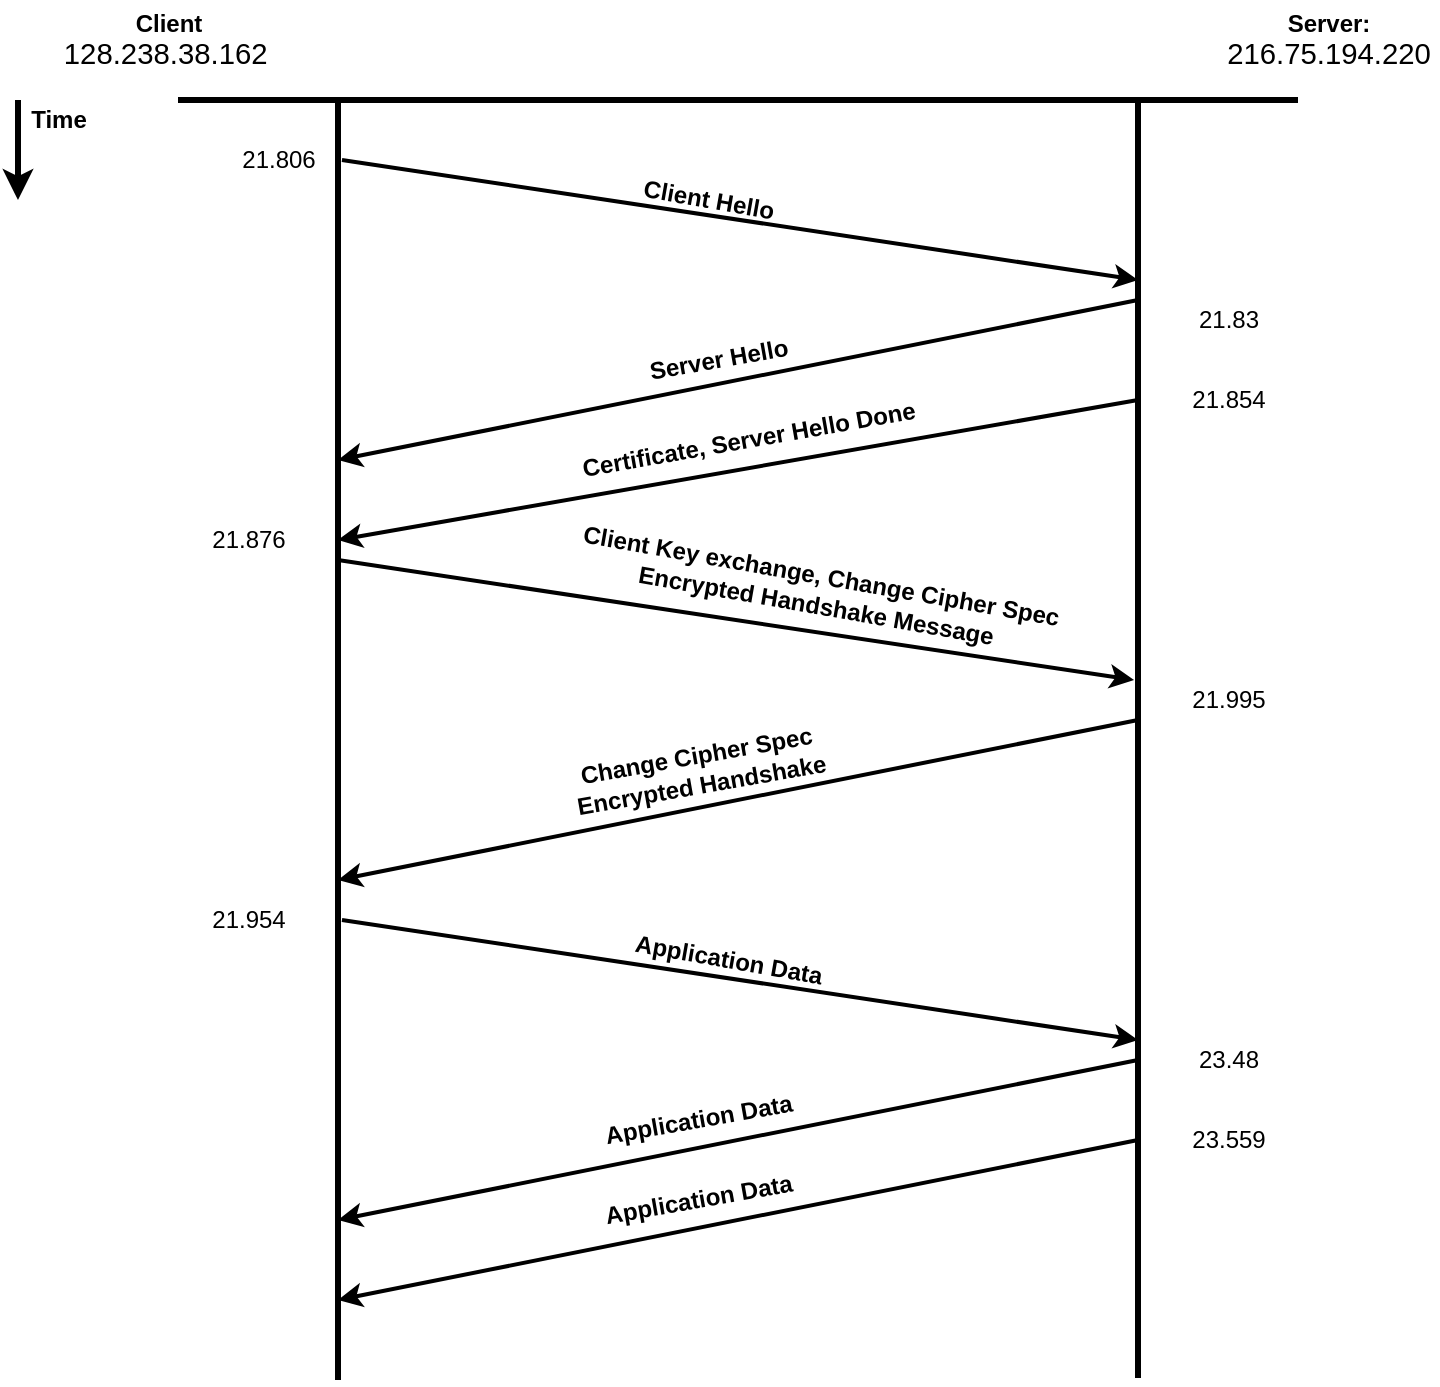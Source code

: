 <mxfile version="17.1.3" type="device"><diagram id="0CPm6roLwIYX4z_Hajp2" name="Page-1"><mxGraphModel dx="806" dy="784" grid="1" gridSize="10" guides="1" tooltips="1" connect="1" arrows="1" fold="1" page="1" pageScale="1" pageWidth="850" pageHeight="1100" math="0" shadow="0"><root><mxCell id="0"/><mxCell id="1" parent="0"/><mxCell id="KMI1f1zpVSQjioG2-dSK-1" value="" style="endArrow=none;html=1;rounded=0;strokeWidth=3;" edge="1" parent="1"><mxGeometry width="50" height="50" relative="1" as="geometry"><mxPoint x="120" y="120" as="sourcePoint"/><mxPoint x="680" y="120" as="targetPoint"/></mxGeometry></mxCell><mxCell id="KMI1f1zpVSQjioG2-dSK-2" value="&lt;b&gt;Client &lt;br&gt;&lt;/b&gt;&lt;span style=&quot;font-size: 11.0pt ; line-height: 107% ; font-family: &amp;#34;calibri&amp;#34; , sans-serif&quot;&gt;128.238.38.162&lt;/span&gt;&lt;b&gt;&amp;nbsp;&lt;/b&gt;" style="text;html=1;align=center;verticalAlign=middle;resizable=0;points=[];autosize=1;strokeColor=none;fillColor=none;" vertex="1" parent="1"><mxGeometry x="60" y="70" width="110" height="40" as="geometry"/></mxCell><mxCell id="KMI1f1zpVSQjioG2-dSK-3" value="&lt;b&gt;Server:&lt;br&gt;&lt;/b&gt;&lt;span style=&quot;font-size: 11.0pt ; line-height: 107% ; font-family: &amp;#34;calibri&amp;#34; , sans-serif&quot;&gt;216.75.194.220&lt;/span&gt;&lt;b&gt;&lt;br&gt;&lt;/b&gt;" style="text;html=1;align=center;verticalAlign=middle;resizable=0;points=[];autosize=1;strokeColor=none;fillColor=none;" vertex="1" parent="1"><mxGeometry x="640" y="70" width="110" height="40" as="geometry"/></mxCell><mxCell id="KMI1f1zpVSQjioG2-dSK-4" value="" style="endArrow=classic;html=1;rounded=0;strokeWidth=3;" edge="1" parent="1"><mxGeometry width="50" height="50" relative="1" as="geometry"><mxPoint x="40" y="120" as="sourcePoint"/><mxPoint x="40" y="170" as="targetPoint"/></mxGeometry></mxCell><mxCell id="KMI1f1zpVSQjioG2-dSK-5" value="Time" style="text;html=1;align=center;verticalAlign=middle;resizable=0;points=[];autosize=1;strokeColor=none;fillColor=none;fontStyle=1" vertex="1" parent="1"><mxGeometry x="40" y="120" width="40" height="20" as="geometry"/></mxCell><mxCell id="KMI1f1zpVSQjioG2-dSK-6" value="" style="endArrow=none;html=1;rounded=0;strokeWidth=3;" edge="1" parent="1"><mxGeometry width="50" height="50" relative="1" as="geometry"><mxPoint x="200" y="760" as="sourcePoint"/><mxPoint x="200" y="120" as="targetPoint"/></mxGeometry></mxCell><mxCell id="KMI1f1zpVSQjioG2-dSK-7" value="" style="endArrow=none;html=1;rounded=0;strokeWidth=3;" edge="1" parent="1"><mxGeometry width="50" height="50" relative="1" as="geometry"><mxPoint x="600" y="759" as="sourcePoint"/><mxPoint x="600" y="119" as="targetPoint"/></mxGeometry></mxCell><mxCell id="KMI1f1zpVSQjioG2-dSK-8" value="21.806" style="text;html=1;align=center;verticalAlign=middle;resizable=0;points=[];autosize=1;strokeColor=none;fillColor=none;" vertex="1" parent="1"><mxGeometry x="140" y="140" width="60" height="20" as="geometry"/></mxCell><mxCell id="KMI1f1zpVSQjioG2-dSK-9" value="21.83" style="text;html=1;align=center;verticalAlign=middle;resizable=0;points=[];autosize=1;strokeColor=none;fillColor=none;" vertex="1" parent="1"><mxGeometry x="610" y="220" width="70" height="20" as="geometry"/></mxCell><mxCell id="KMI1f1zpVSQjioG2-dSK-10" value="" style="endArrow=classic;html=1;rounded=0;strokeWidth=2;exitX=1.033;exitY=0.5;exitDx=0;exitDy=0;exitPerimeter=0;" edge="1" parent="1" source="KMI1f1zpVSQjioG2-dSK-8"><mxGeometry width="50" height="50" relative="1" as="geometry"><mxPoint x="560" y="520" as="sourcePoint"/><mxPoint x="600" y="210" as="targetPoint"/></mxGeometry></mxCell><mxCell id="KMI1f1zpVSQjioG2-dSK-11" value="&lt;b&gt;Client Hello&lt;/b&gt;" style="text;html=1;align=center;verticalAlign=middle;resizable=0;points=[];autosize=1;strokeColor=none;fillColor=none;rotation=10;" vertex="1" parent="1"><mxGeometry x="345" y="160" width="80" height="20" as="geometry"/></mxCell><mxCell id="KMI1f1zpVSQjioG2-dSK-12" value="" style="endArrow=classic;html=1;rounded=0;strokeWidth=2;" edge="1" parent="1"><mxGeometry width="50" height="50" relative="1" as="geometry"><mxPoint x="600" y="220" as="sourcePoint"/><mxPoint x="200" y="300" as="targetPoint"/></mxGeometry></mxCell><mxCell id="KMI1f1zpVSQjioG2-dSK-13" value="&lt;b&gt;Server Hello&lt;/b&gt;" style="text;html=1;align=center;verticalAlign=middle;resizable=0;points=[];autosize=1;strokeColor=none;fillColor=none;rotation=-10;" vertex="1" parent="1"><mxGeometry x="345" y="240" width="90" height="20" as="geometry"/></mxCell><mxCell id="KMI1f1zpVSQjioG2-dSK-14" value="21.854" style="text;html=1;align=center;verticalAlign=middle;resizable=0;points=[];autosize=1;strokeColor=none;fillColor=none;" vertex="1" parent="1"><mxGeometry x="610" y="260" width="70" height="20" as="geometry"/></mxCell><mxCell id="KMI1f1zpVSQjioG2-dSK-15" value="" style="endArrow=classic;html=1;rounded=0;strokeWidth=2;" edge="1" parent="1"><mxGeometry width="50" height="50" relative="1" as="geometry"><mxPoint x="600" y="270" as="sourcePoint"/><mxPoint x="200" y="340" as="targetPoint"/></mxGeometry></mxCell><mxCell id="KMI1f1zpVSQjioG2-dSK-16" value="&lt;b&gt;Certificate, Server Hello Done&lt;/b&gt;" style="text;html=1;align=center;verticalAlign=middle;resizable=0;points=[];autosize=1;strokeColor=none;fillColor=none;rotation=-10;" vertex="1" parent="1"><mxGeometry x="315" y="280" width="180" height="20" as="geometry"/></mxCell><mxCell id="KMI1f1zpVSQjioG2-dSK-17" value="" style="endArrow=classic;html=1;rounded=0;strokeWidth=2;exitX=1.033;exitY=0.5;exitDx=0;exitDy=0;exitPerimeter=0;" edge="1" parent="1"><mxGeometry width="50" height="50" relative="1" as="geometry"><mxPoint x="200.0" y="350" as="sourcePoint"/><mxPoint x="598.02" y="410" as="targetPoint"/></mxGeometry></mxCell><mxCell id="KMI1f1zpVSQjioG2-dSK-18" value="21.876" style="text;html=1;align=center;verticalAlign=middle;resizable=0;points=[];autosize=1;strokeColor=none;fillColor=none;" vertex="1" parent="1"><mxGeometry x="120" y="330" width="70" height="20" as="geometry"/></mxCell><mxCell id="KMI1f1zpVSQjioG2-dSK-20" value="&lt;b&gt;Client Key exchange, Change Cipher Spec&lt;br&gt;Encrypted Handshake Message&lt;/b&gt;" style="text;html=1;align=center;verticalAlign=middle;resizable=0;points=[];autosize=1;strokeColor=none;fillColor=none;rotation=10;" vertex="1" parent="1"><mxGeometry x="310" y="350" width="260" height="30" as="geometry"/></mxCell><mxCell id="KMI1f1zpVSQjioG2-dSK-21" value="" style="endArrow=classic;html=1;rounded=0;strokeWidth=2;" edge="1" parent="1"><mxGeometry width="50" height="50" relative="1" as="geometry"><mxPoint x="600" y="430" as="sourcePoint"/><mxPoint x="200" y="510" as="targetPoint"/></mxGeometry></mxCell><mxCell id="KMI1f1zpVSQjioG2-dSK-22" value="21.995" style="text;html=1;align=center;verticalAlign=middle;resizable=0;points=[];autosize=1;strokeColor=none;fillColor=none;" vertex="1" parent="1"><mxGeometry x="600" y="410" width="90" height="20" as="geometry"/></mxCell><mxCell id="KMI1f1zpVSQjioG2-dSK-23" value="&lt;b&gt;Change Cipher Spec&lt;br&gt;Encrypted Handshake&lt;br&gt;&lt;/b&gt;" style="text;html=1;align=center;verticalAlign=middle;resizable=0;points=[];autosize=1;strokeColor=none;fillColor=none;rotation=-10;" vertex="1" parent="1"><mxGeometry x="310" y="440" width="140" height="30" as="geometry"/></mxCell><mxCell id="KMI1f1zpVSQjioG2-dSK-24" value="" style="endArrow=classic;html=1;rounded=0;strokeWidth=2;exitX=1.033;exitY=0.5;exitDx=0;exitDy=0;exitPerimeter=0;" edge="1" parent="1"><mxGeometry width="50" height="50" relative="1" as="geometry"><mxPoint x="201.98" y="530" as="sourcePoint"/><mxPoint x="600" y="590" as="targetPoint"/></mxGeometry></mxCell><mxCell id="KMI1f1zpVSQjioG2-dSK-25" value="21.954" style="text;html=1;align=center;verticalAlign=middle;resizable=0;points=[];autosize=1;strokeColor=none;fillColor=none;" vertex="1" parent="1"><mxGeometry x="120" y="520" width="70" height="20" as="geometry"/></mxCell><mxCell id="KMI1f1zpVSQjioG2-dSK-26" value="&lt;b&gt;Application Data&lt;/b&gt;" style="text;html=1;align=center;verticalAlign=middle;resizable=0;points=[];autosize=1;strokeColor=none;fillColor=none;rotation=10;" vertex="1" parent="1"><mxGeometry x="340" y="540" width="110" height="20" as="geometry"/></mxCell><mxCell id="KMI1f1zpVSQjioG2-dSK-27" value="23.48" style="text;html=1;align=center;verticalAlign=middle;resizable=0;points=[];autosize=1;strokeColor=none;fillColor=none;" vertex="1" parent="1"><mxGeometry x="610" y="590" width="70" height="20" as="geometry"/></mxCell><mxCell id="KMI1f1zpVSQjioG2-dSK-29" value="" style="endArrow=classic;html=1;rounded=0;strokeWidth=2;" edge="1" parent="1"><mxGeometry width="50" height="50" relative="1" as="geometry"><mxPoint x="600" y="600" as="sourcePoint"/><mxPoint x="200" y="680" as="targetPoint"/></mxGeometry></mxCell><mxCell id="KMI1f1zpVSQjioG2-dSK-30" value="&lt;b&gt;Application Data&lt;/b&gt;" style="text;html=1;align=center;verticalAlign=middle;resizable=0;points=[];autosize=1;strokeColor=none;fillColor=none;rotation=-10;" vertex="1" parent="1"><mxGeometry x="325" y="620" width="110" height="20" as="geometry"/></mxCell><mxCell id="KMI1f1zpVSQjioG2-dSK-31" value="" style="endArrow=classic;html=1;rounded=0;strokeWidth=2;" edge="1" parent="1"><mxGeometry width="50" height="50" relative="1" as="geometry"><mxPoint x="600" y="640" as="sourcePoint"/><mxPoint x="200" y="720" as="targetPoint"/></mxGeometry></mxCell><mxCell id="KMI1f1zpVSQjioG2-dSK-32" value="&lt;b&gt;Application Data&lt;/b&gt;" style="text;html=1;align=center;verticalAlign=middle;resizable=0;points=[];autosize=1;strokeColor=none;fillColor=none;rotation=-10;" vertex="1" parent="1"><mxGeometry x="325" y="660" width="110" height="20" as="geometry"/></mxCell><mxCell id="KMI1f1zpVSQjioG2-dSK-33" value="23.559" style="text;html=1;align=center;verticalAlign=middle;resizable=0;points=[];autosize=1;strokeColor=none;fillColor=none;" vertex="1" parent="1"><mxGeometry x="610" y="630" width="70" height="20" as="geometry"/></mxCell></root></mxGraphModel></diagram></mxfile>